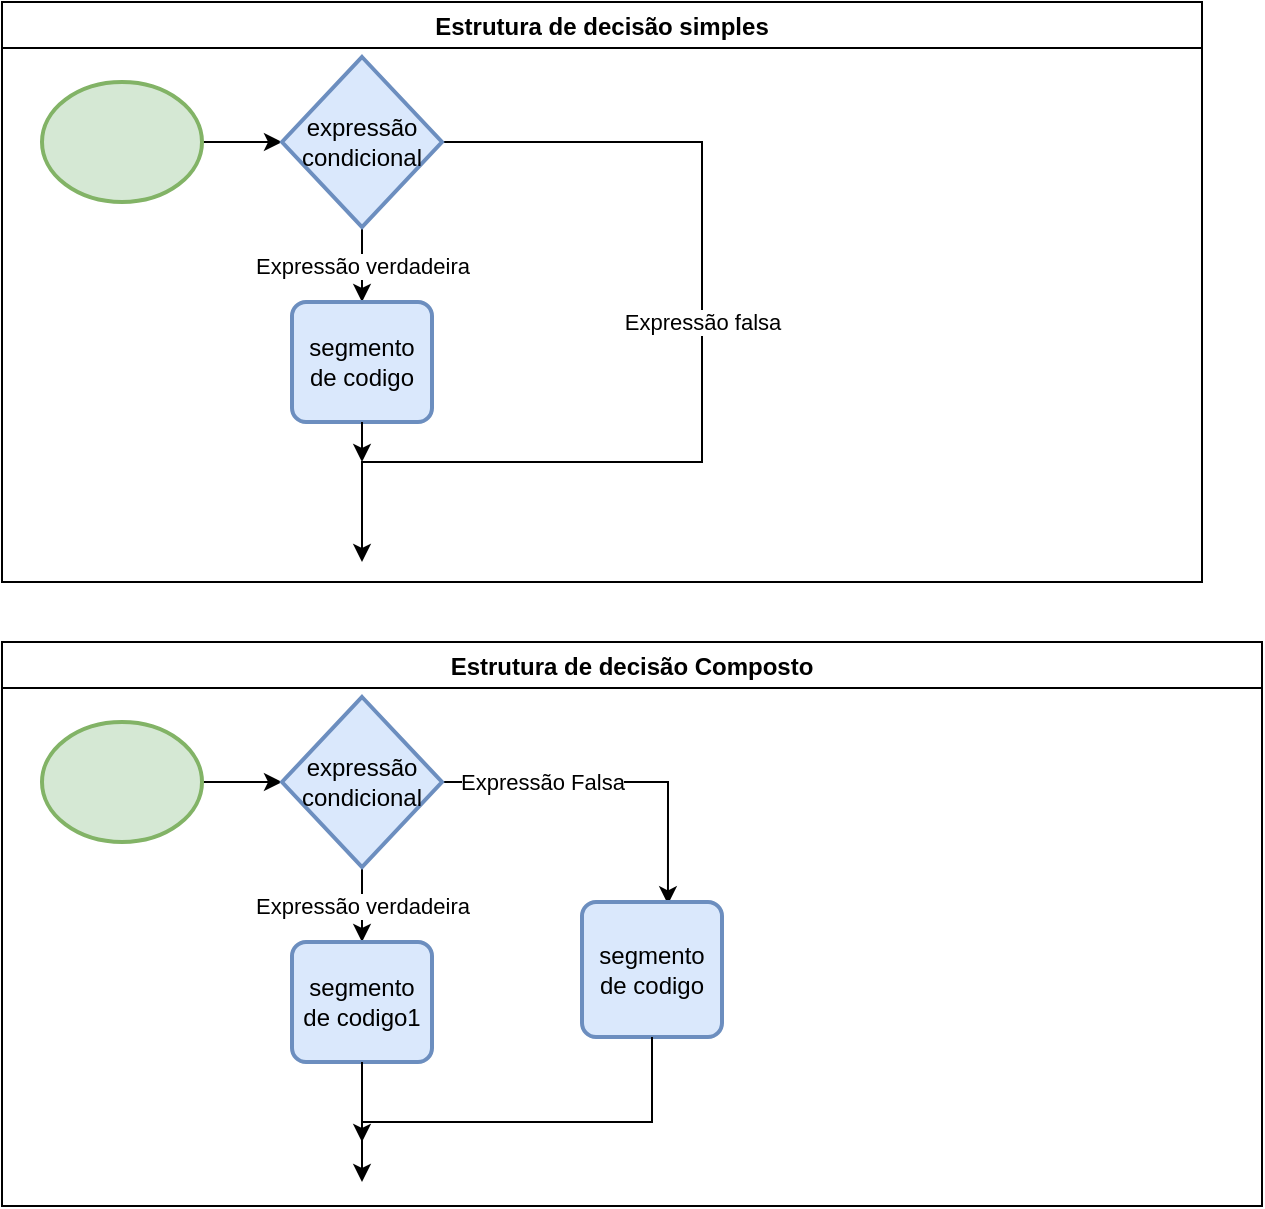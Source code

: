 <mxfile version="16.6.4" type="device"><diagram id="vP0uxJIZS79DdmnWHwfE" name="Página-1"><mxGraphModel dx="3056" dy="3989" grid="1" gridSize="10" guides="1" tooltips="1" connect="1" arrows="1" fold="1" page="1" pageScale="1" pageWidth="827" pageHeight="1169" math="0" shadow="0"><root><mxCell id="0"/><mxCell id="1" parent="0"/><mxCell id="HsBjzs6eva4SM_jyKzxe-1" value="Estrutura de decisão simples" style="swimlane;" vertex="1" parent="1"><mxGeometry x="-2460" y="-3500" width="600" height="290" as="geometry"/></mxCell><mxCell id="HsBjzs6eva4SM_jyKzxe-4" style="edgeStyle=orthogonalEdgeStyle;rounded=0;orthogonalLoop=1;jettySize=auto;html=1;exitX=1;exitY=0.5;exitDx=0;exitDy=0;exitPerimeter=0;entryX=0;entryY=0.5;entryDx=0;entryDy=0;entryPerimeter=0;" edge="1" parent="HsBjzs6eva4SM_jyKzxe-1" source="HsBjzs6eva4SM_jyKzxe-2" target="HsBjzs6eva4SM_jyKzxe-3"><mxGeometry relative="1" as="geometry"/></mxCell><mxCell id="HsBjzs6eva4SM_jyKzxe-2" value="" style="strokeWidth=2;html=1;shape=mxgraph.flowchart.start_2;whiteSpace=wrap;fillColor=#d5e8d4;strokeColor=#82b366;" vertex="1" parent="HsBjzs6eva4SM_jyKzxe-1"><mxGeometry x="20" y="40" width="80" height="60" as="geometry"/></mxCell><mxCell id="HsBjzs6eva4SM_jyKzxe-10" value="Expressão verdadeira" style="edgeStyle=orthogonalEdgeStyle;rounded=0;orthogonalLoop=1;jettySize=auto;html=1;exitX=0.5;exitY=1;exitDx=0;exitDy=0;exitPerimeter=0;entryX=0.5;entryY=0;entryDx=0;entryDy=0;" edge="1" parent="HsBjzs6eva4SM_jyKzxe-1" source="HsBjzs6eva4SM_jyKzxe-3" target="HsBjzs6eva4SM_jyKzxe-9"><mxGeometry relative="1" as="geometry"/></mxCell><mxCell id="HsBjzs6eva4SM_jyKzxe-11" style="edgeStyle=orthogonalEdgeStyle;rounded=0;orthogonalLoop=1;jettySize=auto;html=1;exitX=1;exitY=0.5;exitDx=0;exitDy=0;exitPerimeter=0;" edge="1" parent="HsBjzs6eva4SM_jyKzxe-1" source="HsBjzs6eva4SM_jyKzxe-3"><mxGeometry relative="1" as="geometry"><mxPoint x="180" y="280" as="targetPoint"/><Array as="points"><mxPoint x="350" y="70"/><mxPoint x="350" y="230"/><mxPoint x="180" y="230"/></Array></mxGeometry></mxCell><mxCell id="HsBjzs6eva4SM_jyKzxe-12" value="Expressão falsa" style="edgeLabel;html=1;align=center;verticalAlign=middle;resizable=0;points=[];" vertex="1" connectable="0" parent="HsBjzs6eva4SM_jyKzxe-11"><mxGeometry x="-0.138" relative="1" as="geometry"><mxPoint as="offset"/></mxGeometry></mxCell><mxCell id="HsBjzs6eva4SM_jyKzxe-3" value="expressão condicional" style="strokeWidth=2;html=1;shape=mxgraph.flowchart.decision;whiteSpace=wrap;fillColor=#dae8fc;strokeColor=#6c8ebf;" vertex="1" parent="HsBjzs6eva4SM_jyKzxe-1"><mxGeometry x="140" y="27.5" width="80" height="85" as="geometry"/></mxCell><mxCell id="HsBjzs6eva4SM_jyKzxe-9" value="segmento de codigo" style="rounded=1;whiteSpace=wrap;html=1;absoluteArcSize=1;arcSize=14;strokeWidth=2;fillColor=#dae8fc;strokeColor=#6c8ebf;" vertex="1" parent="HsBjzs6eva4SM_jyKzxe-1"><mxGeometry x="145" y="150" width="70" height="60" as="geometry"/></mxCell><mxCell id="HsBjzs6eva4SM_jyKzxe-13" style="edgeStyle=orthogonalEdgeStyle;rounded=0;orthogonalLoop=1;jettySize=auto;html=1;exitX=0.5;exitY=1;exitDx=0;exitDy=0;" edge="1" parent="1" source="HsBjzs6eva4SM_jyKzxe-9"><mxGeometry relative="1" as="geometry"><mxPoint x="-2280" y="-3270" as="targetPoint"/></mxGeometry></mxCell><mxCell id="HsBjzs6eva4SM_jyKzxe-14" value="Estrutura de decisão Composto" style="swimlane;" vertex="1" parent="1"><mxGeometry x="-2460" y="-3180" width="630" height="282" as="geometry"/></mxCell><mxCell id="HsBjzs6eva4SM_jyKzxe-15" style="edgeStyle=orthogonalEdgeStyle;rounded=0;orthogonalLoop=1;jettySize=auto;html=1;exitX=1;exitY=0.5;exitDx=0;exitDy=0;exitPerimeter=0;entryX=0;entryY=0.5;entryDx=0;entryDy=0;entryPerimeter=0;" edge="1" parent="HsBjzs6eva4SM_jyKzxe-14" source="HsBjzs6eva4SM_jyKzxe-16" target="HsBjzs6eva4SM_jyKzxe-20"><mxGeometry relative="1" as="geometry"/></mxCell><mxCell id="HsBjzs6eva4SM_jyKzxe-16" value="" style="strokeWidth=2;html=1;shape=mxgraph.flowchart.start_2;whiteSpace=wrap;fillColor=#d5e8d4;strokeColor=#82b366;" vertex="1" parent="HsBjzs6eva4SM_jyKzxe-14"><mxGeometry x="20" y="40" width="80" height="60" as="geometry"/></mxCell><mxCell id="HsBjzs6eva4SM_jyKzxe-17" value="Expressão verdadeira" style="edgeStyle=orthogonalEdgeStyle;rounded=0;orthogonalLoop=1;jettySize=auto;html=1;exitX=0.5;exitY=1;exitDx=0;exitDy=0;exitPerimeter=0;entryX=0.5;entryY=0;entryDx=0;entryDy=0;" edge="1" parent="HsBjzs6eva4SM_jyKzxe-14" source="HsBjzs6eva4SM_jyKzxe-20" target="HsBjzs6eva4SM_jyKzxe-21"><mxGeometry relative="1" as="geometry"/></mxCell><mxCell id="HsBjzs6eva4SM_jyKzxe-25" style="edgeStyle=orthogonalEdgeStyle;rounded=0;orthogonalLoop=1;jettySize=auto;html=1;entryX=0.614;entryY=0.017;entryDx=0;entryDy=0;entryPerimeter=0;" edge="1" parent="HsBjzs6eva4SM_jyKzxe-14" source="HsBjzs6eva4SM_jyKzxe-20" target="HsBjzs6eva4SM_jyKzxe-22"><mxGeometry relative="1" as="geometry"><Array as="points"><mxPoint x="333" y="70"/></Array></mxGeometry></mxCell><mxCell id="HsBjzs6eva4SM_jyKzxe-26" value="Expressão Falsa" style="edgeLabel;html=1;align=center;verticalAlign=middle;resizable=0;points=[];" vertex="1" connectable="0" parent="HsBjzs6eva4SM_jyKzxe-25"><mxGeometry x="-0.433" relative="1" as="geometry"><mxPoint as="offset"/></mxGeometry></mxCell><mxCell id="HsBjzs6eva4SM_jyKzxe-20" value="expressão condicional" style="strokeWidth=2;html=1;shape=mxgraph.flowchart.decision;whiteSpace=wrap;fillColor=#dae8fc;strokeColor=#6c8ebf;" vertex="1" parent="HsBjzs6eva4SM_jyKzxe-14"><mxGeometry x="140" y="27.5" width="80" height="85" as="geometry"/></mxCell><mxCell id="HsBjzs6eva4SM_jyKzxe-21" value="segmento de codigo1" style="rounded=1;whiteSpace=wrap;html=1;absoluteArcSize=1;arcSize=14;strokeWidth=2;fillColor=#dae8fc;strokeColor=#6c8ebf;" vertex="1" parent="HsBjzs6eva4SM_jyKzxe-14"><mxGeometry x="145" y="150" width="70" height="60" as="geometry"/></mxCell><mxCell id="HsBjzs6eva4SM_jyKzxe-22" value="segmento de codigo" style="rounded=1;whiteSpace=wrap;html=1;absoluteArcSize=1;arcSize=14;strokeWidth=2;fillColor=#dae8fc;strokeColor=#6c8ebf;" vertex="1" parent="HsBjzs6eva4SM_jyKzxe-14"><mxGeometry x="290" y="130" width="70" height="67.5" as="geometry"/></mxCell><mxCell id="HsBjzs6eva4SM_jyKzxe-23" style="edgeStyle=orthogonalEdgeStyle;rounded=0;orthogonalLoop=1;jettySize=auto;html=1;exitX=0.5;exitY=1;exitDx=0;exitDy=0;" edge="1" parent="1" source="HsBjzs6eva4SM_jyKzxe-21"><mxGeometry relative="1" as="geometry"><mxPoint x="-2280" y="-2930" as="targetPoint"/></mxGeometry></mxCell><mxCell id="HsBjzs6eva4SM_jyKzxe-27" style="edgeStyle=orthogonalEdgeStyle;rounded=0;orthogonalLoop=1;jettySize=auto;html=1;" edge="1" parent="1" source="HsBjzs6eva4SM_jyKzxe-22"><mxGeometry relative="1" as="geometry"><mxPoint x="-2280" y="-2910" as="targetPoint"/><Array as="points"><mxPoint x="-2135" y="-2940"/><mxPoint x="-2280" y="-2940"/></Array></mxGeometry></mxCell></root></mxGraphModel></diagram></mxfile>